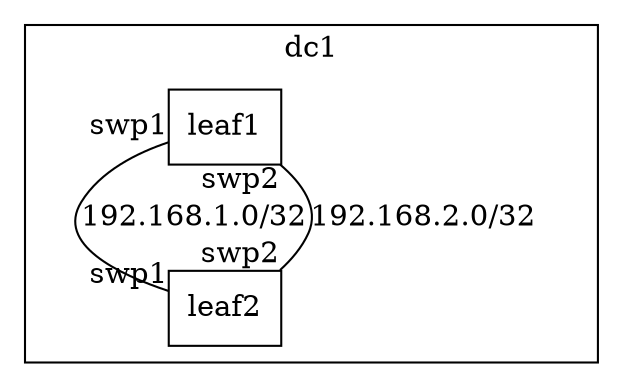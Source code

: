 digraph dc1 {
	// rankdir="LR"
	node [shape=box]; leaf1; leaf2;
    subgraph cluster_0 {
        label="dc1";
		leaf1 -> leaf2 [headlabel="swp1", label="192.168.1.0/32", taillabel="swp1", dir=none];
		leaf1 -> leaf2 [headlabel="swp2", label="192.168.2.0/32", taillabel="swp2", dir=none];
    }
}
